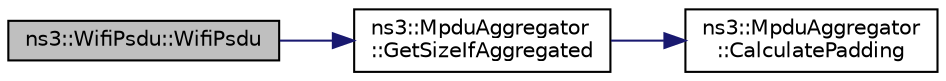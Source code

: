 digraph "ns3::WifiPsdu::WifiPsdu"
{
 // LATEX_PDF_SIZE
  edge [fontname="Helvetica",fontsize="10",labelfontname="Helvetica",labelfontsize="10"];
  node [fontname="Helvetica",fontsize="10",shape=record];
  rankdir="LR";
  Node1 [label="ns3::WifiPsdu::WifiPsdu",height=0.2,width=0.4,color="black", fillcolor="grey75", style="filled", fontcolor="black",tooltip="Create a PSDU storing an S-MPDU or A-MPDU."];
  Node1 -> Node2 [color="midnightblue",fontsize="10",style="solid",fontname="Helvetica"];
  Node2 [label="ns3::MpduAggregator\l::GetSizeIfAggregated",height=0.2,width=0.4,color="black", fillcolor="white", style="filled",URL="$classns3_1_1_mpdu_aggregator.html#ad3bd9b56e3183cd666c4831a6803ff96",tooltip="Compute the size of the A-MPDU resulting from the aggregation of an MPDU of size mpduSize and an A-MP..."];
  Node2 -> Node3 [color="midnightblue",fontsize="10",style="solid",fontname="Helvetica"];
  Node3 [label="ns3::MpduAggregator\l::CalculatePadding",height=0.2,width=0.4,color="black", fillcolor="white", style="filled",URL="$classns3_1_1_mpdu_aggregator.html#a01eadb89eb6b463a2ef433939d8bd81b",tooltip=" "];
}
